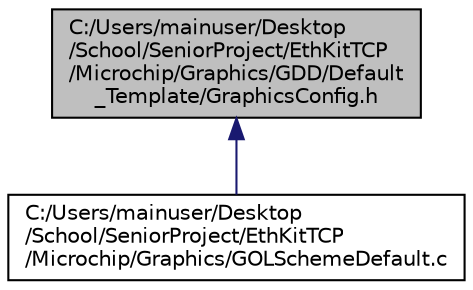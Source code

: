 digraph "C:/Users/mainuser/Desktop/School/SeniorProject/EthKitTCP/Microchip/Graphics/GDD/Default_Template/GraphicsConfig.h"
{
  edge [fontname="Helvetica",fontsize="10",labelfontname="Helvetica",labelfontsize="10"];
  node [fontname="Helvetica",fontsize="10",shape=record];
  Node1 [label="C:/Users/mainuser/Desktop\l/School/SeniorProject/EthKitTCP\l/Microchip/Graphics/GDD/Default\l_Template/GraphicsConfig.h",height=0.2,width=0.4,color="black", fillcolor="grey75", style="filled", fontcolor="black"];
  Node1 -> Node2 [dir="back",color="midnightblue",fontsize="10",style="solid",fontname="Helvetica"];
  Node2 [label="C:/Users/mainuser/Desktop\l/School/SeniorProject/EthKitTCP\l/Microchip/Graphics/GOLSchemeDefault.c",height=0.2,width=0.4,color="black", fillcolor="white", style="filled",URL="$_g_o_l_scheme_default_8c.html"];
}
